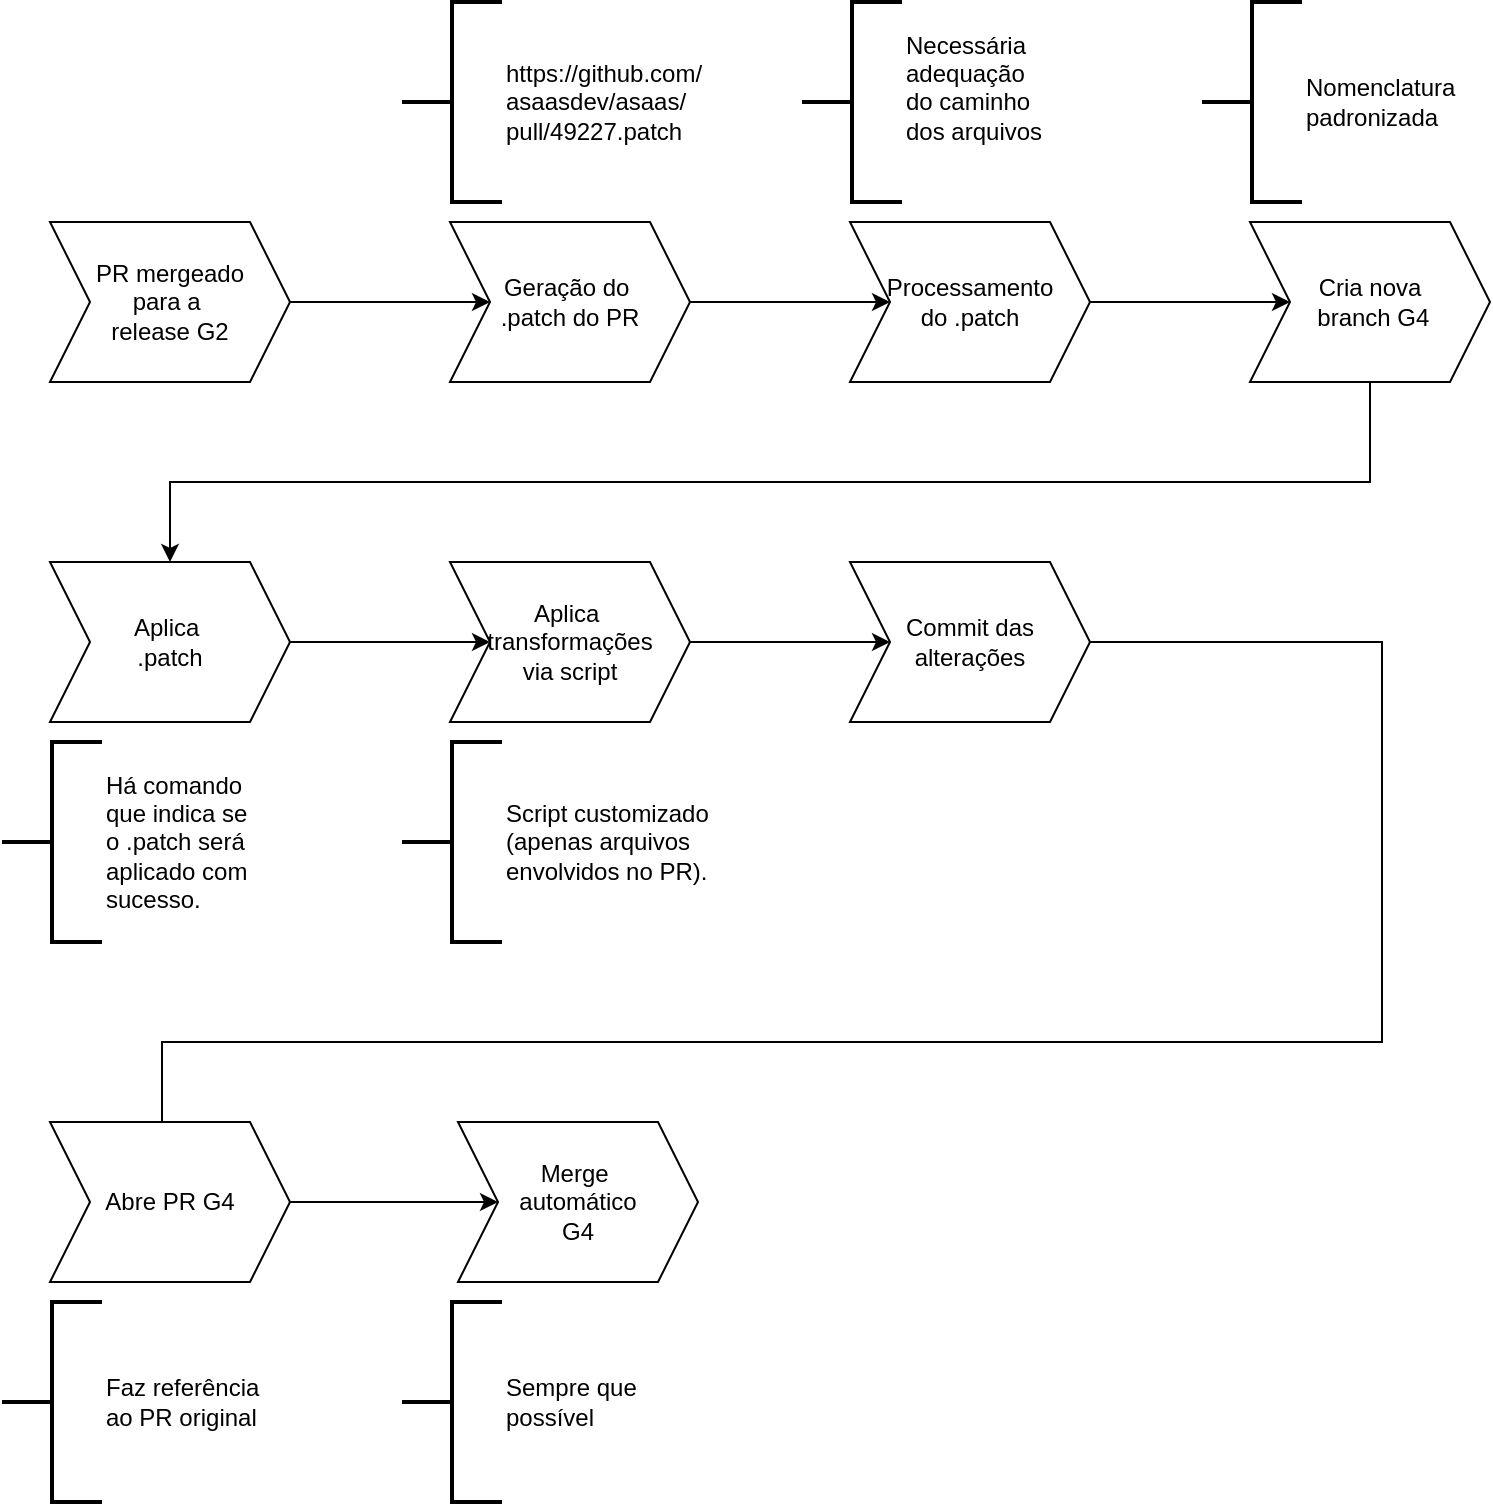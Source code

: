 <mxfile version="28.2.7">
  <diagram name="Página-1" id="WPkeWiqIcaa2pFpZ0WTi">
    <mxGraphModel dx="1426" dy="749" grid="1" gridSize="10" guides="1" tooltips="1" connect="1" arrows="1" fold="1" page="1" pageScale="1" pageWidth="827" pageHeight="1169" math="0" shadow="0">
      <root>
        <mxCell id="0" />
        <mxCell id="1" parent="0" />
        <mxCell id="BvpV5hKN4u9V3-yNzqz1-3" value="" style="edgeStyle=orthogonalEdgeStyle;rounded=0;orthogonalLoop=1;jettySize=auto;html=1;" edge="1" parent="1" source="BvpV5hKN4u9V3-yNzqz1-1" target="BvpV5hKN4u9V3-yNzqz1-2">
          <mxGeometry relative="1" as="geometry" />
        </mxCell>
        <mxCell id="BvpV5hKN4u9V3-yNzqz1-1" value="PR mergeado&lt;div&gt;para a&amp;nbsp;&lt;/div&gt;&lt;div&gt;release&amp;nbsp;&lt;span style=&quot;background-color: transparent; color: light-dark(rgb(0, 0, 0), rgb(255, 255, 255));&quot;&gt;G2&lt;/span&gt;&lt;/div&gt;" style="shape=step;perimeter=stepPerimeter;whiteSpace=wrap;html=1;fixedSize=1;" vertex="1" parent="1">
          <mxGeometry x="54" y="190" width="120" height="80" as="geometry" />
        </mxCell>
        <mxCell id="BvpV5hKN4u9V3-yNzqz1-6" value="" style="edgeStyle=orthogonalEdgeStyle;rounded=0;orthogonalLoop=1;jettySize=auto;html=1;" edge="1" parent="1" source="BvpV5hKN4u9V3-yNzqz1-2" target="BvpV5hKN4u9V3-yNzqz1-5">
          <mxGeometry relative="1" as="geometry" />
        </mxCell>
        <mxCell id="BvpV5hKN4u9V3-yNzqz1-2" value="Geração do&amp;nbsp;&lt;div&gt;.patch do PR&lt;/div&gt;" style="shape=step;perimeter=stepPerimeter;whiteSpace=wrap;html=1;fixedSize=1;" vertex="1" parent="1">
          <mxGeometry x="254" y="190" width="120" height="80" as="geometry" />
        </mxCell>
        <mxCell id="BvpV5hKN4u9V3-yNzqz1-8" value="" style="edgeStyle=orthogonalEdgeStyle;rounded=0;orthogonalLoop=1;jettySize=auto;html=1;" edge="1" parent="1" source="BvpV5hKN4u9V3-yNzqz1-5" target="BvpV5hKN4u9V3-yNzqz1-7">
          <mxGeometry relative="1" as="geometry" />
        </mxCell>
        <mxCell id="BvpV5hKN4u9V3-yNzqz1-5" value="&lt;div&gt;Processamento&lt;div&gt;do .patch&lt;/div&gt;&lt;/div&gt;" style="shape=step;perimeter=stepPerimeter;whiteSpace=wrap;html=1;fixedSize=1;" vertex="1" parent="1">
          <mxGeometry x="454" y="190" width="120" height="80" as="geometry" />
        </mxCell>
        <mxCell id="BvpV5hKN4u9V3-yNzqz1-10" value="" style="edgeStyle=orthogonalEdgeStyle;rounded=0;orthogonalLoop=1;jettySize=auto;html=1;" edge="1" parent="1" source="BvpV5hKN4u9V3-yNzqz1-7" target="BvpV5hKN4u9V3-yNzqz1-9">
          <mxGeometry relative="1" as="geometry">
            <Array as="points">
              <mxPoint x="714" y="320" />
              <mxPoint x="114" y="320" />
            </Array>
          </mxGeometry>
        </mxCell>
        <mxCell id="BvpV5hKN4u9V3-yNzqz1-7" value="Cria nova&lt;div&gt;&amp;nbsp;branch&amp;nbsp;&lt;span style=&quot;background-color: transparent; color: light-dark(rgb(0, 0, 0), rgb(255, 255, 255));&quot;&gt;G4&lt;/span&gt;&lt;/div&gt;" style="shape=step;perimeter=stepPerimeter;whiteSpace=wrap;html=1;fixedSize=1;" vertex="1" parent="1">
          <mxGeometry x="654" y="190" width="120" height="80" as="geometry" />
        </mxCell>
        <mxCell id="BvpV5hKN4u9V3-yNzqz1-12" value="" style="edgeStyle=orthogonalEdgeStyle;rounded=0;orthogonalLoop=1;jettySize=auto;html=1;" edge="1" parent="1" source="BvpV5hKN4u9V3-yNzqz1-9" target="BvpV5hKN4u9V3-yNzqz1-11">
          <mxGeometry relative="1" as="geometry" />
        </mxCell>
        <mxCell id="BvpV5hKN4u9V3-yNzqz1-9" value="Aplica&amp;nbsp;&lt;div&gt;.patch&lt;/div&gt;" style="shape=step;perimeter=stepPerimeter;whiteSpace=wrap;html=1;fixedSize=1;" vertex="1" parent="1">
          <mxGeometry x="54" y="360" width="120" height="80" as="geometry" />
        </mxCell>
        <mxCell id="BvpV5hKN4u9V3-yNzqz1-14" value="" style="edgeStyle=orthogonalEdgeStyle;rounded=0;orthogonalLoop=1;jettySize=auto;html=1;" edge="1" parent="1" source="BvpV5hKN4u9V3-yNzqz1-11" target="BvpV5hKN4u9V3-yNzqz1-13">
          <mxGeometry relative="1" as="geometry" />
        </mxCell>
        <mxCell id="BvpV5hKN4u9V3-yNzqz1-11" value="Aplica&amp;nbsp;&lt;div&gt;transformações&lt;/div&gt;&lt;div&gt;via script&lt;/div&gt;" style="shape=step;perimeter=stepPerimeter;whiteSpace=wrap;html=1;fixedSize=1;" vertex="1" parent="1">
          <mxGeometry x="254" y="360" width="120" height="80" as="geometry" />
        </mxCell>
        <mxCell id="BvpV5hKN4u9V3-yNzqz1-16" value="" style="edgeStyle=orthogonalEdgeStyle;rounded=0;orthogonalLoop=1;jettySize=auto;html=1;entryX=0.5;entryY=0;entryDx=0;entryDy=0;" edge="1" parent="1" source="BvpV5hKN4u9V3-yNzqz1-13" target="BvpV5hKN4u9V3-yNzqz1-15">
          <mxGeometry relative="1" as="geometry">
            <Array as="points">
              <mxPoint x="720" y="400" />
              <mxPoint x="720" y="600" />
              <mxPoint x="110" y="600" />
              <mxPoint x="110" y="680" />
            </Array>
          </mxGeometry>
        </mxCell>
        <mxCell id="BvpV5hKN4u9V3-yNzqz1-13" value="Commit das alterações" style="shape=step;perimeter=stepPerimeter;whiteSpace=wrap;html=1;fixedSize=1;" vertex="1" parent="1">
          <mxGeometry x="454" y="360" width="120" height="80" as="geometry" />
        </mxCell>
        <mxCell id="BvpV5hKN4u9V3-yNzqz1-18" value="" style="edgeStyle=orthogonalEdgeStyle;rounded=0;orthogonalLoop=1;jettySize=auto;html=1;exitX=1;exitY=0.5;exitDx=0;exitDy=0;entryX=0;entryY=0.5;entryDx=0;entryDy=0;" edge="1" parent="1" source="BvpV5hKN4u9V3-yNzqz1-15" target="BvpV5hKN4u9V3-yNzqz1-17">
          <mxGeometry relative="1" as="geometry">
            <mxPoint x="444" y="680" as="targetPoint" />
            <Array as="points" />
          </mxGeometry>
        </mxCell>
        <mxCell id="BvpV5hKN4u9V3-yNzqz1-15" value="Abre PR G4" style="shape=step;perimeter=stepPerimeter;whiteSpace=wrap;html=1;fixedSize=1;" vertex="1" parent="1">
          <mxGeometry x="54" y="640" width="120" height="80" as="geometry" />
        </mxCell>
        <mxCell id="BvpV5hKN4u9V3-yNzqz1-17" value="Merge&amp;nbsp;&lt;div&gt;automático&lt;/div&gt;&lt;div&gt;G4&lt;/div&gt;" style="shape=step;perimeter=stepPerimeter;whiteSpace=wrap;html=1;fixedSize=1;" vertex="1" parent="1">
          <mxGeometry x="258" y="640" width="120" height="80" as="geometry" />
        </mxCell>
        <mxCell id="BvpV5hKN4u9V3-yNzqz1-20" value="Necessária&amp;nbsp;&lt;div&gt;adequação&amp;nbsp;&lt;div&gt;do caminho&amp;nbsp;&lt;/div&gt;&lt;div&gt;dos arquivos&lt;/div&gt;&lt;div&gt;&lt;br&gt;&lt;/div&gt;&lt;/div&gt;" style="strokeWidth=2;html=1;shape=mxgraph.flowchart.annotation_2;align=left;labelPosition=right;pointerEvents=1;" vertex="1" parent="1">
          <mxGeometry x="430" y="80" width="50" height="100" as="geometry" />
        </mxCell>
        <mxCell id="BvpV5hKN4u9V3-yNzqz1-21" value="Sempre que&amp;nbsp;&lt;div&gt;possível&lt;/div&gt;" style="strokeWidth=2;html=1;shape=mxgraph.flowchart.annotation_2;align=left;labelPosition=right;pointerEvents=1;" vertex="1" parent="1">
          <mxGeometry x="230" y="730" width="50" height="100" as="geometry" />
        </mxCell>
        <mxCell id="BvpV5hKN4u9V3-yNzqz1-22" value="https://github.com/&lt;div&gt;asaasdev/asaas/&lt;/div&gt;&lt;div&gt;pull/49227.patch&lt;/div&gt;" style="strokeWidth=2;html=1;shape=mxgraph.flowchart.annotation_2;align=left;labelPosition=right;pointerEvents=1;" vertex="1" parent="1">
          <mxGeometry x="230" y="80" width="50" height="100" as="geometry" />
        </mxCell>
        <mxCell id="BvpV5hKN4u9V3-yNzqz1-23" value="Script customizado&amp;nbsp;&lt;div&gt;(apenas arquivos&amp;nbsp;&lt;/div&gt;&lt;div&gt;envolvidos no PR).&lt;/div&gt;" style="strokeWidth=2;html=1;shape=mxgraph.flowchart.annotation_2;align=left;labelPosition=right;pointerEvents=1;" vertex="1" parent="1">
          <mxGeometry x="230" y="450" width="50" height="100" as="geometry" />
        </mxCell>
        <mxCell id="BvpV5hKN4u9V3-yNzqz1-24" value="Nomenclatura&amp;nbsp;&lt;div&gt;padronizada&lt;/div&gt;" style="strokeWidth=2;html=1;shape=mxgraph.flowchart.annotation_2;align=left;labelPosition=right;pointerEvents=1;" vertex="1" parent="1">
          <mxGeometry x="630" y="80" width="50" height="100" as="geometry" />
        </mxCell>
        <mxCell id="BvpV5hKN4u9V3-yNzqz1-25" value="Há comando&amp;nbsp;&lt;div&gt;que indica se&amp;nbsp;&lt;/div&gt;&lt;div&gt;o .patch será&amp;nbsp;&lt;/div&gt;&lt;div&gt;aplicado com&amp;nbsp;&lt;/div&gt;&lt;div&gt;sucesso.&lt;/div&gt;" style="strokeWidth=2;html=1;shape=mxgraph.flowchart.annotation_2;align=left;labelPosition=right;pointerEvents=1;" vertex="1" parent="1">
          <mxGeometry x="30" y="450" width="50" height="100" as="geometry" />
        </mxCell>
        <mxCell id="BvpV5hKN4u9V3-yNzqz1-26" value="Faz referência&amp;nbsp;&lt;div&gt;ao PR original&lt;/div&gt;" style="strokeWidth=2;html=1;shape=mxgraph.flowchart.annotation_2;align=left;labelPosition=right;pointerEvents=1;" vertex="1" parent="1">
          <mxGeometry x="30" y="730" width="50" height="100" as="geometry" />
        </mxCell>
      </root>
    </mxGraphModel>
  </diagram>
</mxfile>
